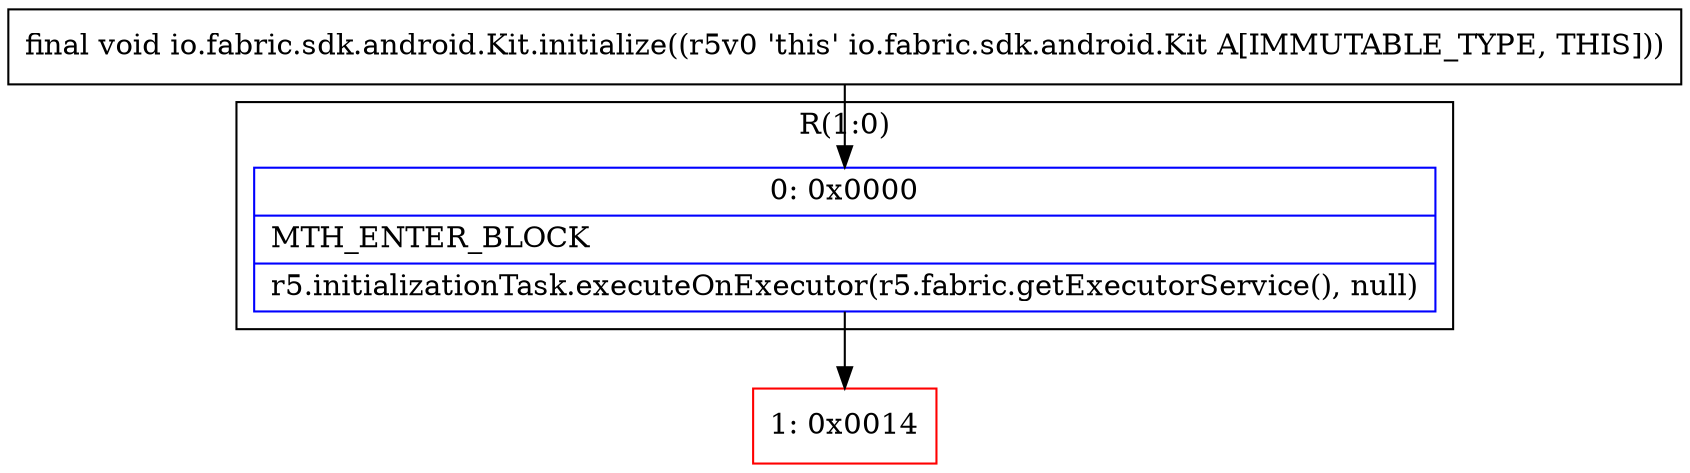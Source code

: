 digraph "CFG forio.fabric.sdk.android.Kit.initialize()V" {
subgraph cluster_Region_830674316 {
label = "R(1:0)";
node [shape=record,color=blue];
Node_0 [shape=record,label="{0\:\ 0x0000|MTH_ENTER_BLOCK\l|r5.initializationTask.executeOnExecutor(r5.fabric.getExecutorService(), null)\l}"];
}
Node_1 [shape=record,color=red,label="{1\:\ 0x0014}"];
MethodNode[shape=record,label="{final void io.fabric.sdk.android.Kit.initialize((r5v0 'this' io.fabric.sdk.android.Kit A[IMMUTABLE_TYPE, THIS])) }"];
MethodNode -> Node_0;
Node_0 -> Node_1;
}

